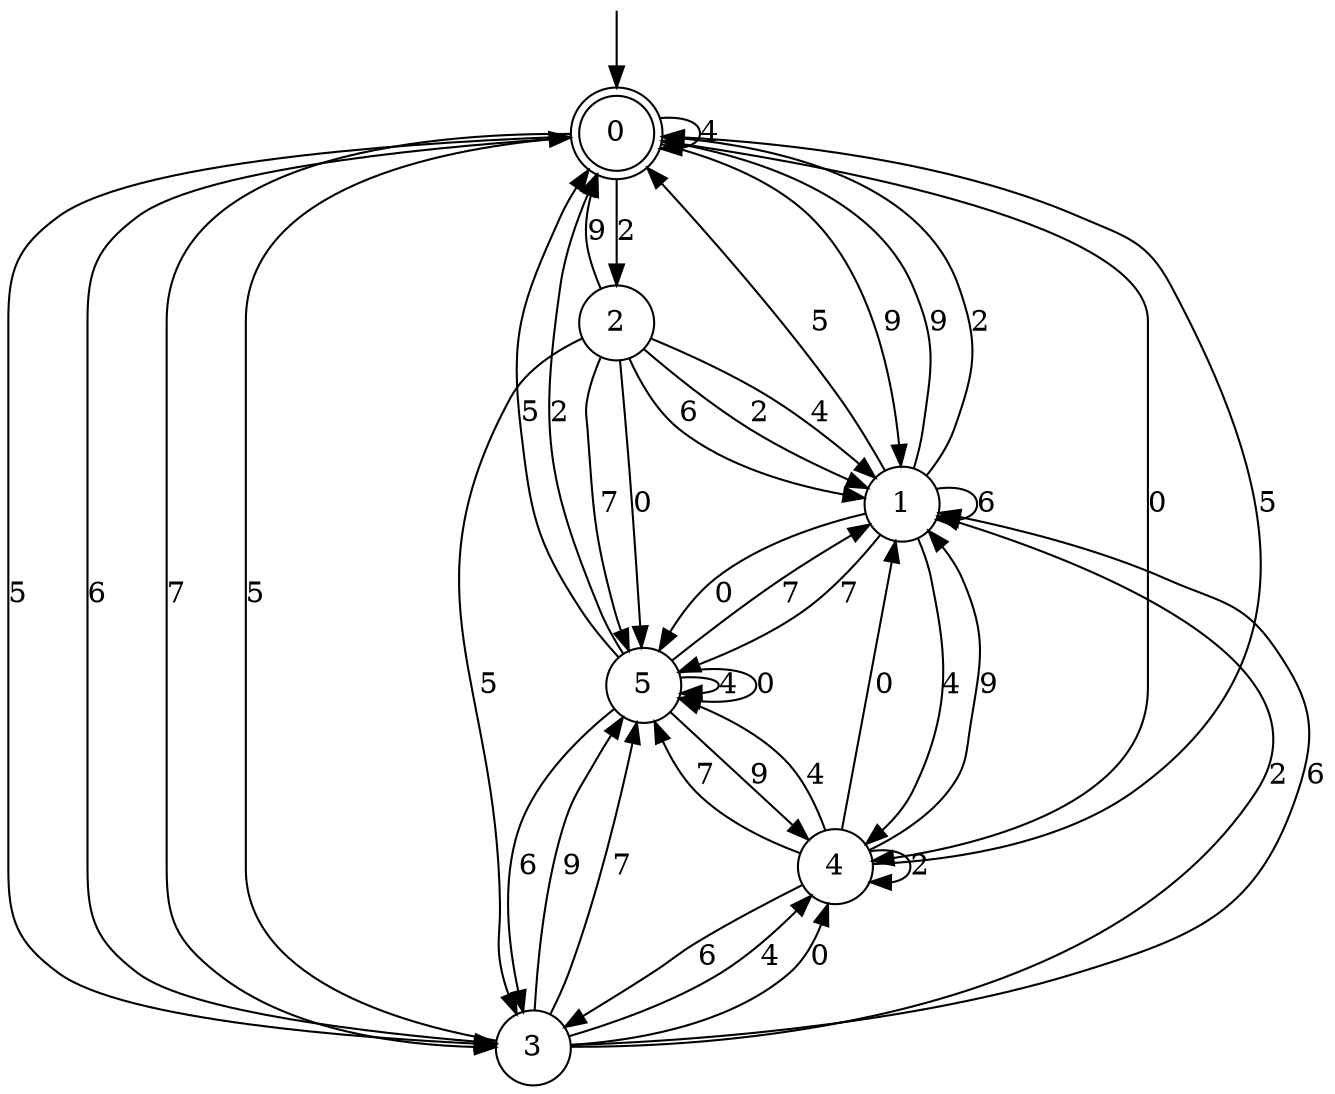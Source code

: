 digraph g {

	s0 [shape="doublecircle" label="0"];
	s1 [shape="circle" label="1"];
	s2 [shape="circle" label="2"];
	s3 [shape="circle" label="3"];
	s4 [shape="circle" label="4"];
	s5 [shape="circle" label="5"];
	s0 -> s1 [label="9"];
	s0 -> s2 [label="2"];
	s0 -> s3 [label="5"];
	s0 -> s0 [label="4"];
	s0 -> s3 [label="6"];
	s0 -> s3 [label="7"];
	s0 -> s4 [label="0"];
	s1 -> s0 [label="9"];
	s1 -> s0 [label="2"];
	s1 -> s0 [label="5"];
	s1 -> s4 [label="4"];
	s1 -> s1 [label="6"];
	s1 -> s5 [label="7"];
	s1 -> s5 [label="0"];
	s2 -> s0 [label="9"];
	s2 -> s1 [label="2"];
	s2 -> s3 [label="5"];
	s2 -> s1 [label="4"];
	s2 -> s1 [label="6"];
	s2 -> s5 [label="7"];
	s2 -> s5 [label="0"];
	s3 -> s5 [label="9"];
	s3 -> s1 [label="2"];
	s3 -> s0 [label="5"];
	s3 -> s4 [label="4"];
	s3 -> s1 [label="6"];
	s3 -> s5 [label="7"];
	s3 -> s4 [label="0"];
	s4 -> s1 [label="9"];
	s4 -> s4 [label="2"];
	s4 -> s0 [label="5"];
	s4 -> s5 [label="4"];
	s4 -> s3 [label="6"];
	s4 -> s5 [label="7"];
	s4 -> s1 [label="0"];
	s5 -> s4 [label="9"];
	s5 -> s0 [label="2"];
	s5 -> s0 [label="5"];
	s5 -> s5 [label="4"];
	s5 -> s3 [label="6"];
	s5 -> s1 [label="7"];
	s5 -> s5 [label="0"];

__start0 [label="" shape="none" width="0" height="0"];
__start0 -> s0;

}
